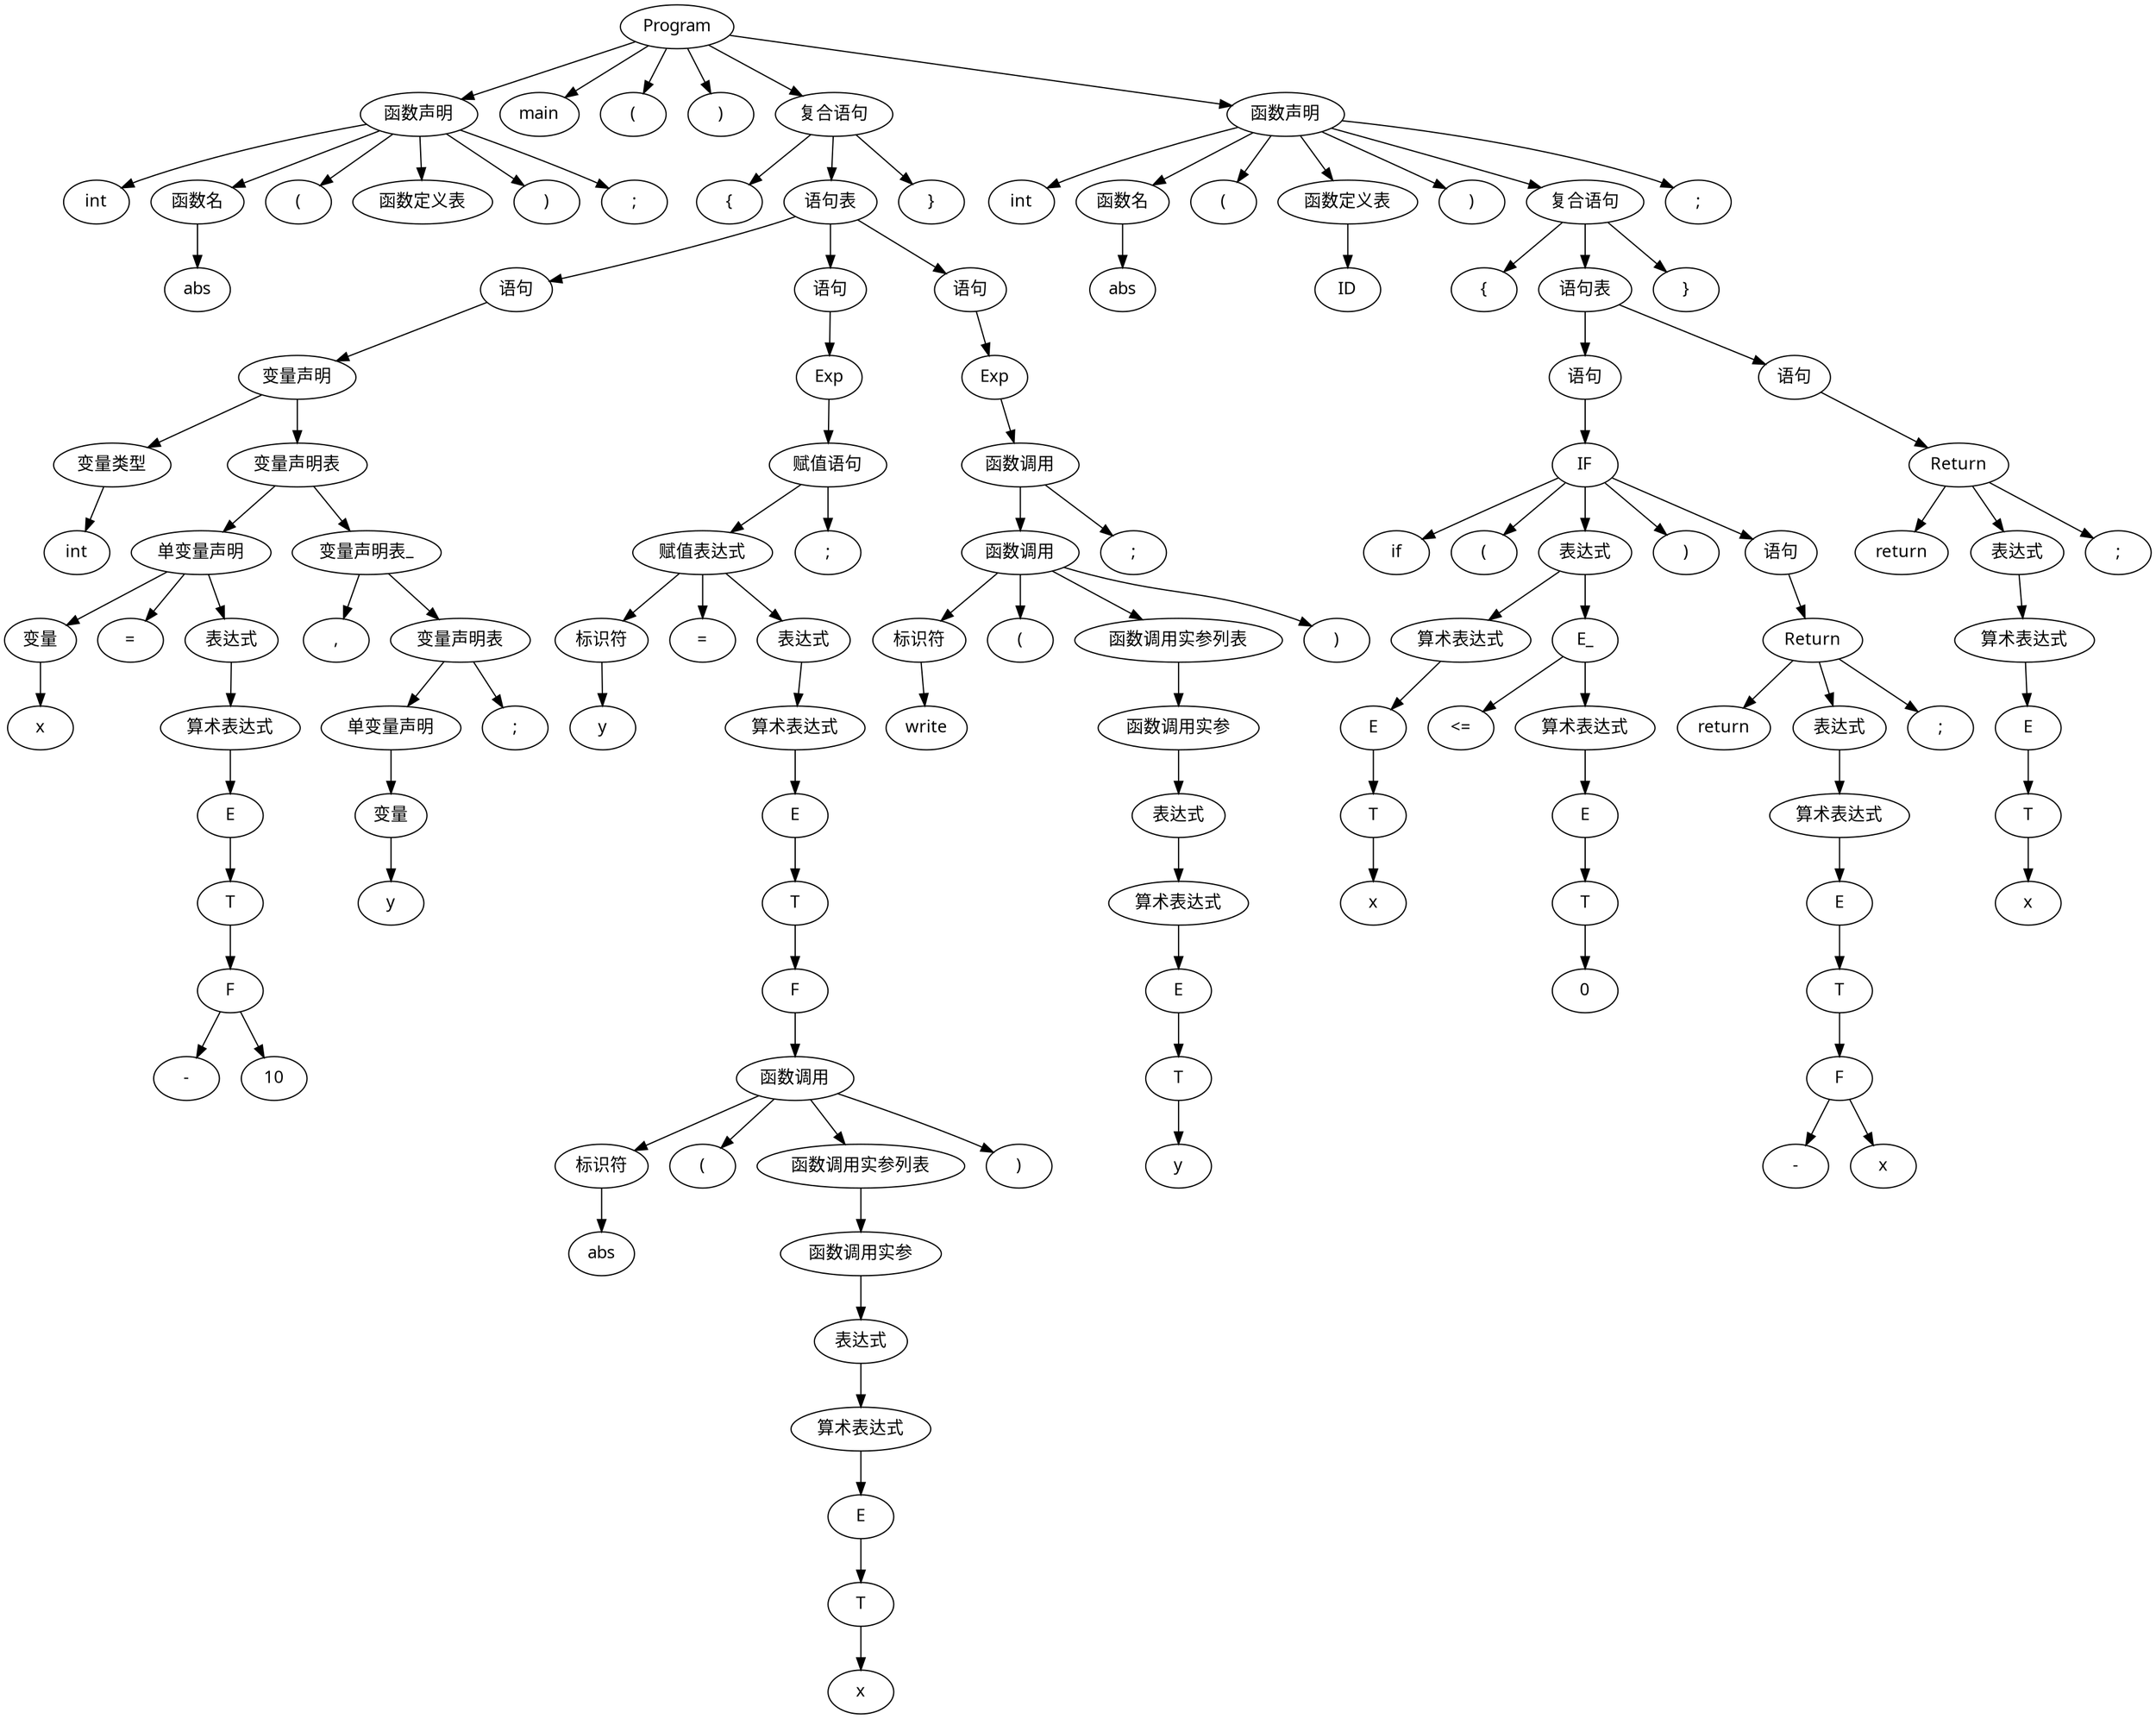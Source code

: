 // test3.2-1.txt
digraph {
	node [fontname="Microsoft YaHei"]
	1 [label=Program]
	2 [label="函数声明"]
	3 [label=int]
	4 [label="函数名"]
	5 [label=abs]
	6 [label="("]
	7 [label="函数定义表"]
	8 [label=")"]
	9 [label=";"]
	10 [label=main]
	11 [label="("]
	12 [label=")"]
	13 [label="复合语句"]
	14 [label="{"]
	15 [label="语句表"]
	16 [label="语句"]
	17 [label="变量声明"]
	18 [label="变量类型"]
	19 [label=int]
	20 [label="变量声明表"]
	21 [label="单变量声明"]
	22 [label="变量"]
	23 [label=x]
	24 [label="="]
	25 [label="表达式"]
	26 [label="算术表达式"]
	27 [label=E]
	28 [label=T]
	29 [label=F]
	30 [label="-"]
	31 [label=10]
	32 [label="变量声明表_"]
	33 [label=","]
	34 [label="变量声明表"]
	35 [label="单变量声明"]
	36 [label="变量"]
	37 [label=y]
	38 [label=";"]
	39 [label="语句"]
	40 [label=Exp]
	41 [label="赋值语句"]
	42 [label="赋值表达式"]
	43 [label="标识符"]
	44 [label=y]
	45 [label="="]
	46 [label="表达式"]
	47 [label="算术表达式"]
	48 [label=E]
	49 [label=T]
	50 [label=F]
	51 [label="函数调用"]
	52 [label="标识符"]
	53 [label=abs]
	54 [label="("]
	55 [label="函数调用实参列表"]
	56 [label="函数调用实参"]
	57 [label="表达式"]
	58 [label="算术表达式"]
	59 [label=E]
	60 [label=T]
	61 [label=x]
	62 [label=")"]
	63 [label=";"]
	64 [label="语句"]
	65 [label=Exp]
	66 [label="函数调用"]
	67 [label="函数调用"]
	68 [label="标识符"]
	69 [label=write]
	70 [label="("]
	71 [label="函数调用实参列表"]
	72 [label="函数调用实参"]
	73 [label="表达式"]
	74 [label="算术表达式"]
	75 [label=E]
	76 [label=T]
	77 [label=y]
	78 [label=")"]
	79 [label=";"]
	80 [label="}"]
	81 [label="函数声明"]
	82 [label=int]
	83 [label="函数名"]
	84 [label=abs]
	85 [label="("]
	86 [label="函数定义表"]
	87 [label=ID]
	88 [label=")"]
	89 [label="复合语句"]
	90 [label="{"]
	91 [label="语句表"]
	92 [label="语句"]
	93 [label=IF]
	94 [label=if]
	95 [label="("]
	96 [label="表达式"]
	97 [label="算术表达式"]
	98 [label=E]
	99 [label=T]
	100 [label=x]
	101 [label=E_]
	102 [label="<="]
	103 [label="算术表达式"]
	104 [label=E]
	105 [label=T]
	106 [label=0]
	107 [label=")"]
	108 [label="语句"]
	109 [label=Return]
	110 [label=return]
	111 [label="表达式"]
	112 [label="算术表达式"]
	113 [label=E]
	114 [label=T]
	115 [label=F]
	116 [label="-"]
	117 [label=x]
	118 [label=";"]
	119 [label="语句"]
	120 [label=Return]
	121 [label=return]
	122 [label="表达式"]
	123 [label="算术表达式"]
	124 [label=E]
	125 [label=T]
	126 [label=x]
	127 [label=";"]
	128 [label="}"]
	129 [label=";"]
	1 -> 2
	2 -> 3
	2 -> 4
	4 -> 5
	2 -> 6
	2 -> 7
	2 -> 8
	2 -> 9
	1 -> 10
	1 -> 11
	1 -> 12
	1 -> 13
	13 -> 14
	13 -> 15
	15 -> 16
	16 -> 17
	17 -> 18
	18 -> 19
	17 -> 20
	20 -> 21
	21 -> 22
	22 -> 23
	21 -> 24
	21 -> 25
	25 -> 26
	26 -> 27
	27 -> 28
	28 -> 29
	29 -> 30
	29 -> 31
	20 -> 32
	32 -> 33
	32 -> 34
	34 -> 35
	35 -> 36
	36 -> 37
	34 -> 38
	15 -> 39
	39 -> 40
	40 -> 41
	41 -> 42
	42 -> 43
	43 -> 44
	42 -> 45
	42 -> 46
	46 -> 47
	47 -> 48
	48 -> 49
	49 -> 50
	50 -> 51
	51 -> 52
	52 -> 53
	51 -> 54
	51 -> 55
	55 -> 56
	56 -> 57
	57 -> 58
	58 -> 59
	59 -> 60
	60 -> 61
	51 -> 62
	41 -> 63
	15 -> 64
	64 -> 65
	65 -> 66
	66 -> 67
	67 -> 68
	68 -> 69
	67 -> 70
	67 -> 71
	71 -> 72
	72 -> 73
	73 -> 74
	74 -> 75
	75 -> 76
	76 -> 77
	67 -> 78
	66 -> 79
	13 -> 80
	1 -> 81
	81 -> 82
	81 -> 83
	83 -> 84
	81 -> 85
	81 -> 86
	86 -> 87
	81 -> 88
	81 -> 89
	89 -> 90
	89 -> 91
	91 -> 92
	92 -> 93
	93 -> 94
	93 -> 95
	93 -> 96
	96 -> 97
	97 -> 98
	98 -> 99
	99 -> 100
	96 -> 101
	101 -> 102
	101 -> 103
	103 -> 104
	104 -> 105
	105 -> 106
	93 -> 107
	93 -> 108
	108 -> 109
	109 -> 110
	109 -> 111
	111 -> 112
	112 -> 113
	113 -> 114
	114 -> 115
	115 -> 116
	115 -> 117
	109 -> 118
	91 -> 119
	119 -> 120
	120 -> 121
	120 -> 122
	122 -> 123
	123 -> 124
	124 -> 125
	125 -> 126
	120 -> 127
	89 -> 128
	81 -> 129
}
